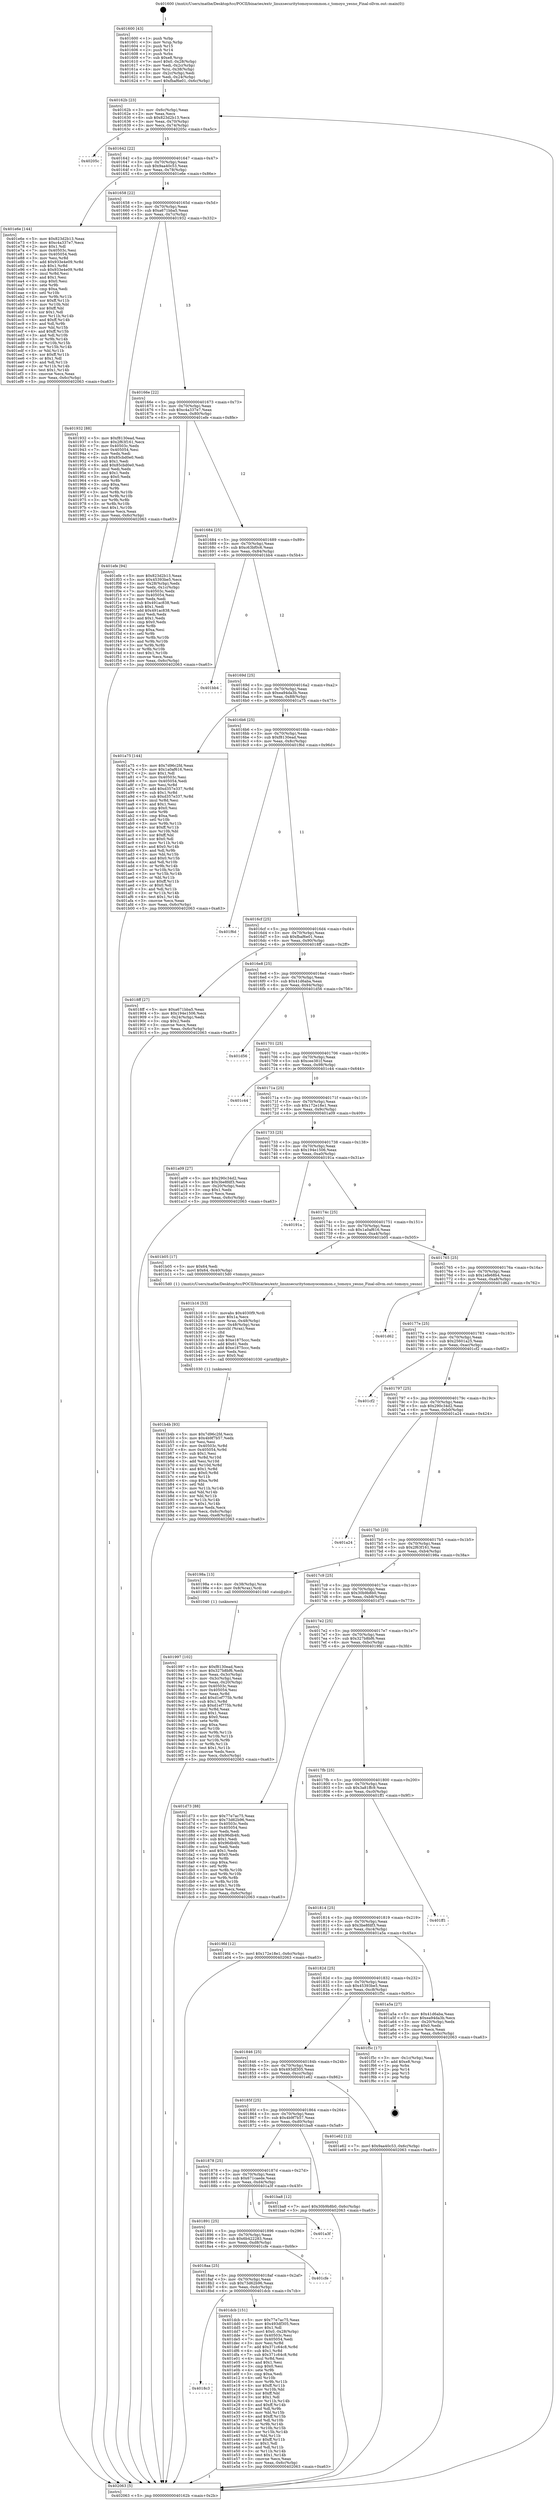 digraph "0x401600" {
  label = "0x401600 (/mnt/c/Users/mathe/Desktop/tcc/POCII/binaries/extr_linuxsecuritytomoyocommon.c_tomoyo_yesno_Final-ollvm.out::main(0))"
  labelloc = "t"
  node[shape=record]

  Entry [label="",width=0.3,height=0.3,shape=circle,fillcolor=black,style=filled]
  "0x40162b" [label="{
     0x40162b [23]\l
     | [instrs]\l
     &nbsp;&nbsp;0x40162b \<+3\>: mov -0x6c(%rbp),%eax\l
     &nbsp;&nbsp;0x40162e \<+2\>: mov %eax,%ecx\l
     &nbsp;&nbsp;0x401630 \<+6\>: sub $0x823d2b13,%ecx\l
     &nbsp;&nbsp;0x401636 \<+3\>: mov %eax,-0x70(%rbp)\l
     &nbsp;&nbsp;0x401639 \<+3\>: mov %ecx,-0x74(%rbp)\l
     &nbsp;&nbsp;0x40163c \<+6\>: je 000000000040205c \<main+0xa5c\>\l
  }"]
  "0x40205c" [label="{
     0x40205c\l
  }", style=dashed]
  "0x401642" [label="{
     0x401642 [22]\l
     | [instrs]\l
     &nbsp;&nbsp;0x401642 \<+5\>: jmp 0000000000401647 \<main+0x47\>\l
     &nbsp;&nbsp;0x401647 \<+3\>: mov -0x70(%rbp),%eax\l
     &nbsp;&nbsp;0x40164a \<+5\>: sub $0x9aa40c53,%eax\l
     &nbsp;&nbsp;0x40164f \<+3\>: mov %eax,-0x78(%rbp)\l
     &nbsp;&nbsp;0x401652 \<+6\>: je 0000000000401e6e \<main+0x86e\>\l
  }"]
  Exit [label="",width=0.3,height=0.3,shape=circle,fillcolor=black,style=filled,peripheries=2]
  "0x401e6e" [label="{
     0x401e6e [144]\l
     | [instrs]\l
     &nbsp;&nbsp;0x401e6e \<+5\>: mov $0x823d2b13,%eax\l
     &nbsp;&nbsp;0x401e73 \<+5\>: mov $0xc4a337e7,%ecx\l
     &nbsp;&nbsp;0x401e78 \<+2\>: mov $0x1,%dl\l
     &nbsp;&nbsp;0x401e7a \<+7\>: mov 0x40503c,%esi\l
     &nbsp;&nbsp;0x401e81 \<+7\>: mov 0x405054,%edi\l
     &nbsp;&nbsp;0x401e88 \<+3\>: mov %esi,%r8d\l
     &nbsp;&nbsp;0x401e8b \<+7\>: add $0x933e4e09,%r8d\l
     &nbsp;&nbsp;0x401e92 \<+4\>: sub $0x1,%r8d\l
     &nbsp;&nbsp;0x401e96 \<+7\>: sub $0x933e4e09,%r8d\l
     &nbsp;&nbsp;0x401e9d \<+4\>: imul %r8d,%esi\l
     &nbsp;&nbsp;0x401ea1 \<+3\>: and $0x1,%esi\l
     &nbsp;&nbsp;0x401ea4 \<+3\>: cmp $0x0,%esi\l
     &nbsp;&nbsp;0x401ea7 \<+4\>: sete %r9b\l
     &nbsp;&nbsp;0x401eab \<+3\>: cmp $0xa,%edi\l
     &nbsp;&nbsp;0x401eae \<+4\>: setl %r10b\l
     &nbsp;&nbsp;0x401eb2 \<+3\>: mov %r9b,%r11b\l
     &nbsp;&nbsp;0x401eb5 \<+4\>: xor $0xff,%r11b\l
     &nbsp;&nbsp;0x401eb9 \<+3\>: mov %r10b,%bl\l
     &nbsp;&nbsp;0x401ebc \<+3\>: xor $0xff,%bl\l
     &nbsp;&nbsp;0x401ebf \<+3\>: xor $0x1,%dl\l
     &nbsp;&nbsp;0x401ec2 \<+3\>: mov %r11b,%r14b\l
     &nbsp;&nbsp;0x401ec5 \<+4\>: and $0xff,%r14b\l
     &nbsp;&nbsp;0x401ec9 \<+3\>: and %dl,%r9b\l
     &nbsp;&nbsp;0x401ecc \<+3\>: mov %bl,%r15b\l
     &nbsp;&nbsp;0x401ecf \<+4\>: and $0xff,%r15b\l
     &nbsp;&nbsp;0x401ed3 \<+3\>: and %dl,%r10b\l
     &nbsp;&nbsp;0x401ed6 \<+3\>: or %r9b,%r14b\l
     &nbsp;&nbsp;0x401ed9 \<+3\>: or %r10b,%r15b\l
     &nbsp;&nbsp;0x401edc \<+3\>: xor %r15b,%r14b\l
     &nbsp;&nbsp;0x401edf \<+3\>: or %bl,%r11b\l
     &nbsp;&nbsp;0x401ee2 \<+4\>: xor $0xff,%r11b\l
     &nbsp;&nbsp;0x401ee6 \<+3\>: or $0x1,%dl\l
     &nbsp;&nbsp;0x401ee9 \<+3\>: and %dl,%r11b\l
     &nbsp;&nbsp;0x401eec \<+3\>: or %r11b,%r14b\l
     &nbsp;&nbsp;0x401eef \<+4\>: test $0x1,%r14b\l
     &nbsp;&nbsp;0x401ef3 \<+3\>: cmovne %ecx,%eax\l
     &nbsp;&nbsp;0x401ef6 \<+3\>: mov %eax,-0x6c(%rbp)\l
     &nbsp;&nbsp;0x401ef9 \<+5\>: jmp 0000000000402063 \<main+0xa63\>\l
  }"]
  "0x401658" [label="{
     0x401658 [22]\l
     | [instrs]\l
     &nbsp;&nbsp;0x401658 \<+5\>: jmp 000000000040165d \<main+0x5d\>\l
     &nbsp;&nbsp;0x40165d \<+3\>: mov -0x70(%rbp),%eax\l
     &nbsp;&nbsp;0x401660 \<+5\>: sub $0xa671bba5,%eax\l
     &nbsp;&nbsp;0x401665 \<+3\>: mov %eax,-0x7c(%rbp)\l
     &nbsp;&nbsp;0x401668 \<+6\>: je 0000000000401932 \<main+0x332\>\l
  }"]
  "0x4018c3" [label="{
     0x4018c3\l
  }", style=dashed]
  "0x401932" [label="{
     0x401932 [88]\l
     | [instrs]\l
     &nbsp;&nbsp;0x401932 \<+5\>: mov $0xf8130ead,%eax\l
     &nbsp;&nbsp;0x401937 \<+5\>: mov $0x2f63f161,%ecx\l
     &nbsp;&nbsp;0x40193c \<+7\>: mov 0x40503c,%edx\l
     &nbsp;&nbsp;0x401943 \<+7\>: mov 0x405054,%esi\l
     &nbsp;&nbsp;0x40194a \<+2\>: mov %edx,%edi\l
     &nbsp;&nbsp;0x40194c \<+6\>: sub $0x85cbd0e0,%edi\l
     &nbsp;&nbsp;0x401952 \<+3\>: sub $0x1,%edi\l
     &nbsp;&nbsp;0x401955 \<+6\>: add $0x85cbd0e0,%edi\l
     &nbsp;&nbsp;0x40195b \<+3\>: imul %edi,%edx\l
     &nbsp;&nbsp;0x40195e \<+3\>: and $0x1,%edx\l
     &nbsp;&nbsp;0x401961 \<+3\>: cmp $0x0,%edx\l
     &nbsp;&nbsp;0x401964 \<+4\>: sete %r8b\l
     &nbsp;&nbsp;0x401968 \<+3\>: cmp $0xa,%esi\l
     &nbsp;&nbsp;0x40196b \<+4\>: setl %r9b\l
     &nbsp;&nbsp;0x40196f \<+3\>: mov %r8b,%r10b\l
     &nbsp;&nbsp;0x401972 \<+3\>: and %r9b,%r10b\l
     &nbsp;&nbsp;0x401975 \<+3\>: xor %r9b,%r8b\l
     &nbsp;&nbsp;0x401978 \<+3\>: or %r8b,%r10b\l
     &nbsp;&nbsp;0x40197b \<+4\>: test $0x1,%r10b\l
     &nbsp;&nbsp;0x40197f \<+3\>: cmovne %ecx,%eax\l
     &nbsp;&nbsp;0x401982 \<+3\>: mov %eax,-0x6c(%rbp)\l
     &nbsp;&nbsp;0x401985 \<+5\>: jmp 0000000000402063 \<main+0xa63\>\l
  }"]
  "0x40166e" [label="{
     0x40166e [22]\l
     | [instrs]\l
     &nbsp;&nbsp;0x40166e \<+5\>: jmp 0000000000401673 \<main+0x73\>\l
     &nbsp;&nbsp;0x401673 \<+3\>: mov -0x70(%rbp),%eax\l
     &nbsp;&nbsp;0x401676 \<+5\>: sub $0xc4a337e7,%eax\l
     &nbsp;&nbsp;0x40167b \<+3\>: mov %eax,-0x80(%rbp)\l
     &nbsp;&nbsp;0x40167e \<+6\>: je 0000000000401efe \<main+0x8fe\>\l
  }"]
  "0x401dcb" [label="{
     0x401dcb [151]\l
     | [instrs]\l
     &nbsp;&nbsp;0x401dcb \<+5\>: mov $0x77e7ac75,%eax\l
     &nbsp;&nbsp;0x401dd0 \<+5\>: mov $0x493df305,%ecx\l
     &nbsp;&nbsp;0x401dd5 \<+2\>: mov $0x1,%dl\l
     &nbsp;&nbsp;0x401dd7 \<+7\>: movl $0x0,-0x28(%rbp)\l
     &nbsp;&nbsp;0x401dde \<+7\>: mov 0x40503c,%esi\l
     &nbsp;&nbsp;0x401de5 \<+7\>: mov 0x405054,%edi\l
     &nbsp;&nbsp;0x401dec \<+3\>: mov %esi,%r8d\l
     &nbsp;&nbsp;0x401def \<+7\>: add $0x371c64c8,%r8d\l
     &nbsp;&nbsp;0x401df6 \<+4\>: sub $0x1,%r8d\l
     &nbsp;&nbsp;0x401dfa \<+7\>: sub $0x371c64c8,%r8d\l
     &nbsp;&nbsp;0x401e01 \<+4\>: imul %r8d,%esi\l
     &nbsp;&nbsp;0x401e05 \<+3\>: and $0x1,%esi\l
     &nbsp;&nbsp;0x401e08 \<+3\>: cmp $0x0,%esi\l
     &nbsp;&nbsp;0x401e0b \<+4\>: sete %r9b\l
     &nbsp;&nbsp;0x401e0f \<+3\>: cmp $0xa,%edi\l
     &nbsp;&nbsp;0x401e12 \<+4\>: setl %r10b\l
     &nbsp;&nbsp;0x401e16 \<+3\>: mov %r9b,%r11b\l
     &nbsp;&nbsp;0x401e19 \<+4\>: xor $0xff,%r11b\l
     &nbsp;&nbsp;0x401e1d \<+3\>: mov %r10b,%bl\l
     &nbsp;&nbsp;0x401e20 \<+3\>: xor $0xff,%bl\l
     &nbsp;&nbsp;0x401e23 \<+3\>: xor $0x1,%dl\l
     &nbsp;&nbsp;0x401e26 \<+3\>: mov %r11b,%r14b\l
     &nbsp;&nbsp;0x401e29 \<+4\>: and $0xff,%r14b\l
     &nbsp;&nbsp;0x401e2d \<+3\>: and %dl,%r9b\l
     &nbsp;&nbsp;0x401e30 \<+3\>: mov %bl,%r15b\l
     &nbsp;&nbsp;0x401e33 \<+4\>: and $0xff,%r15b\l
     &nbsp;&nbsp;0x401e37 \<+3\>: and %dl,%r10b\l
     &nbsp;&nbsp;0x401e3a \<+3\>: or %r9b,%r14b\l
     &nbsp;&nbsp;0x401e3d \<+3\>: or %r10b,%r15b\l
     &nbsp;&nbsp;0x401e40 \<+3\>: xor %r15b,%r14b\l
     &nbsp;&nbsp;0x401e43 \<+3\>: or %bl,%r11b\l
     &nbsp;&nbsp;0x401e46 \<+4\>: xor $0xff,%r11b\l
     &nbsp;&nbsp;0x401e4a \<+3\>: or $0x1,%dl\l
     &nbsp;&nbsp;0x401e4d \<+3\>: and %dl,%r11b\l
     &nbsp;&nbsp;0x401e50 \<+3\>: or %r11b,%r14b\l
     &nbsp;&nbsp;0x401e53 \<+4\>: test $0x1,%r14b\l
     &nbsp;&nbsp;0x401e57 \<+3\>: cmovne %ecx,%eax\l
     &nbsp;&nbsp;0x401e5a \<+3\>: mov %eax,-0x6c(%rbp)\l
     &nbsp;&nbsp;0x401e5d \<+5\>: jmp 0000000000402063 \<main+0xa63\>\l
  }"]
  "0x401efe" [label="{
     0x401efe [94]\l
     | [instrs]\l
     &nbsp;&nbsp;0x401efe \<+5\>: mov $0x823d2b13,%eax\l
     &nbsp;&nbsp;0x401f03 \<+5\>: mov $0x45393be5,%ecx\l
     &nbsp;&nbsp;0x401f08 \<+3\>: mov -0x28(%rbp),%edx\l
     &nbsp;&nbsp;0x401f0b \<+3\>: mov %edx,-0x1c(%rbp)\l
     &nbsp;&nbsp;0x401f0e \<+7\>: mov 0x40503c,%edx\l
     &nbsp;&nbsp;0x401f15 \<+7\>: mov 0x405054,%esi\l
     &nbsp;&nbsp;0x401f1c \<+2\>: mov %edx,%edi\l
     &nbsp;&nbsp;0x401f1e \<+6\>: sub $0x491ac838,%edi\l
     &nbsp;&nbsp;0x401f24 \<+3\>: sub $0x1,%edi\l
     &nbsp;&nbsp;0x401f27 \<+6\>: add $0x491ac838,%edi\l
     &nbsp;&nbsp;0x401f2d \<+3\>: imul %edi,%edx\l
     &nbsp;&nbsp;0x401f30 \<+3\>: and $0x1,%edx\l
     &nbsp;&nbsp;0x401f33 \<+3\>: cmp $0x0,%edx\l
     &nbsp;&nbsp;0x401f36 \<+4\>: sete %r8b\l
     &nbsp;&nbsp;0x401f3a \<+3\>: cmp $0xa,%esi\l
     &nbsp;&nbsp;0x401f3d \<+4\>: setl %r9b\l
     &nbsp;&nbsp;0x401f41 \<+3\>: mov %r8b,%r10b\l
     &nbsp;&nbsp;0x401f44 \<+3\>: and %r9b,%r10b\l
     &nbsp;&nbsp;0x401f47 \<+3\>: xor %r9b,%r8b\l
     &nbsp;&nbsp;0x401f4a \<+3\>: or %r8b,%r10b\l
     &nbsp;&nbsp;0x401f4d \<+4\>: test $0x1,%r10b\l
     &nbsp;&nbsp;0x401f51 \<+3\>: cmovne %ecx,%eax\l
     &nbsp;&nbsp;0x401f54 \<+3\>: mov %eax,-0x6c(%rbp)\l
     &nbsp;&nbsp;0x401f57 \<+5\>: jmp 0000000000402063 \<main+0xa63\>\l
  }"]
  "0x401684" [label="{
     0x401684 [25]\l
     | [instrs]\l
     &nbsp;&nbsp;0x401684 \<+5\>: jmp 0000000000401689 \<main+0x89\>\l
     &nbsp;&nbsp;0x401689 \<+3\>: mov -0x70(%rbp),%eax\l
     &nbsp;&nbsp;0x40168c \<+5\>: sub $0xc63bf0c6,%eax\l
     &nbsp;&nbsp;0x401691 \<+6\>: mov %eax,-0x84(%rbp)\l
     &nbsp;&nbsp;0x401697 \<+6\>: je 0000000000401bb4 \<main+0x5b4\>\l
  }"]
  "0x4018aa" [label="{
     0x4018aa [25]\l
     | [instrs]\l
     &nbsp;&nbsp;0x4018aa \<+5\>: jmp 00000000004018af \<main+0x2af\>\l
     &nbsp;&nbsp;0x4018af \<+3\>: mov -0x70(%rbp),%eax\l
     &nbsp;&nbsp;0x4018b2 \<+5\>: sub $0x73d62b96,%eax\l
     &nbsp;&nbsp;0x4018b7 \<+6\>: mov %eax,-0xdc(%rbp)\l
     &nbsp;&nbsp;0x4018bd \<+6\>: je 0000000000401dcb \<main+0x7cb\>\l
  }"]
  "0x401bb4" [label="{
     0x401bb4\l
  }", style=dashed]
  "0x40169d" [label="{
     0x40169d [25]\l
     | [instrs]\l
     &nbsp;&nbsp;0x40169d \<+5\>: jmp 00000000004016a2 \<main+0xa2\>\l
     &nbsp;&nbsp;0x4016a2 \<+3\>: mov -0x70(%rbp),%eax\l
     &nbsp;&nbsp;0x4016a5 \<+5\>: sub $0xea94da3b,%eax\l
     &nbsp;&nbsp;0x4016aa \<+6\>: mov %eax,-0x88(%rbp)\l
     &nbsp;&nbsp;0x4016b0 \<+6\>: je 0000000000401a75 \<main+0x475\>\l
  }"]
  "0x401cfe" [label="{
     0x401cfe\l
  }", style=dashed]
  "0x401a75" [label="{
     0x401a75 [144]\l
     | [instrs]\l
     &nbsp;&nbsp;0x401a75 \<+5\>: mov $0x7d96c2fd,%eax\l
     &nbsp;&nbsp;0x401a7a \<+5\>: mov $0x1a0af616,%ecx\l
     &nbsp;&nbsp;0x401a7f \<+2\>: mov $0x1,%dl\l
     &nbsp;&nbsp;0x401a81 \<+7\>: mov 0x40503c,%esi\l
     &nbsp;&nbsp;0x401a88 \<+7\>: mov 0x405054,%edi\l
     &nbsp;&nbsp;0x401a8f \<+3\>: mov %esi,%r8d\l
     &nbsp;&nbsp;0x401a92 \<+7\>: add $0xd357e337,%r8d\l
     &nbsp;&nbsp;0x401a99 \<+4\>: sub $0x1,%r8d\l
     &nbsp;&nbsp;0x401a9d \<+7\>: sub $0xd357e337,%r8d\l
     &nbsp;&nbsp;0x401aa4 \<+4\>: imul %r8d,%esi\l
     &nbsp;&nbsp;0x401aa8 \<+3\>: and $0x1,%esi\l
     &nbsp;&nbsp;0x401aab \<+3\>: cmp $0x0,%esi\l
     &nbsp;&nbsp;0x401aae \<+4\>: sete %r9b\l
     &nbsp;&nbsp;0x401ab2 \<+3\>: cmp $0xa,%edi\l
     &nbsp;&nbsp;0x401ab5 \<+4\>: setl %r10b\l
     &nbsp;&nbsp;0x401ab9 \<+3\>: mov %r9b,%r11b\l
     &nbsp;&nbsp;0x401abc \<+4\>: xor $0xff,%r11b\l
     &nbsp;&nbsp;0x401ac0 \<+3\>: mov %r10b,%bl\l
     &nbsp;&nbsp;0x401ac3 \<+3\>: xor $0xff,%bl\l
     &nbsp;&nbsp;0x401ac6 \<+3\>: xor $0x0,%dl\l
     &nbsp;&nbsp;0x401ac9 \<+3\>: mov %r11b,%r14b\l
     &nbsp;&nbsp;0x401acc \<+4\>: and $0x0,%r14b\l
     &nbsp;&nbsp;0x401ad0 \<+3\>: and %dl,%r9b\l
     &nbsp;&nbsp;0x401ad3 \<+3\>: mov %bl,%r15b\l
     &nbsp;&nbsp;0x401ad6 \<+4\>: and $0x0,%r15b\l
     &nbsp;&nbsp;0x401ada \<+3\>: and %dl,%r10b\l
     &nbsp;&nbsp;0x401add \<+3\>: or %r9b,%r14b\l
     &nbsp;&nbsp;0x401ae0 \<+3\>: or %r10b,%r15b\l
     &nbsp;&nbsp;0x401ae3 \<+3\>: xor %r15b,%r14b\l
     &nbsp;&nbsp;0x401ae6 \<+3\>: or %bl,%r11b\l
     &nbsp;&nbsp;0x401ae9 \<+4\>: xor $0xff,%r11b\l
     &nbsp;&nbsp;0x401aed \<+3\>: or $0x0,%dl\l
     &nbsp;&nbsp;0x401af0 \<+3\>: and %dl,%r11b\l
     &nbsp;&nbsp;0x401af3 \<+3\>: or %r11b,%r14b\l
     &nbsp;&nbsp;0x401af6 \<+4\>: test $0x1,%r14b\l
     &nbsp;&nbsp;0x401afa \<+3\>: cmovne %ecx,%eax\l
     &nbsp;&nbsp;0x401afd \<+3\>: mov %eax,-0x6c(%rbp)\l
     &nbsp;&nbsp;0x401b00 \<+5\>: jmp 0000000000402063 \<main+0xa63\>\l
  }"]
  "0x4016b6" [label="{
     0x4016b6 [25]\l
     | [instrs]\l
     &nbsp;&nbsp;0x4016b6 \<+5\>: jmp 00000000004016bb \<main+0xbb\>\l
     &nbsp;&nbsp;0x4016bb \<+3\>: mov -0x70(%rbp),%eax\l
     &nbsp;&nbsp;0x4016be \<+5\>: sub $0xf8130ead,%eax\l
     &nbsp;&nbsp;0x4016c3 \<+6\>: mov %eax,-0x8c(%rbp)\l
     &nbsp;&nbsp;0x4016c9 \<+6\>: je 0000000000401f6d \<main+0x96d\>\l
  }"]
  "0x401891" [label="{
     0x401891 [25]\l
     | [instrs]\l
     &nbsp;&nbsp;0x401891 \<+5\>: jmp 0000000000401896 \<main+0x296\>\l
     &nbsp;&nbsp;0x401896 \<+3\>: mov -0x70(%rbp),%eax\l
     &nbsp;&nbsp;0x401899 \<+5\>: sub $0x6b422283,%eax\l
     &nbsp;&nbsp;0x40189e \<+6\>: mov %eax,-0xd8(%rbp)\l
     &nbsp;&nbsp;0x4018a4 \<+6\>: je 0000000000401cfe \<main+0x6fe\>\l
  }"]
  "0x401f6d" [label="{
     0x401f6d\l
  }", style=dashed]
  "0x4016cf" [label="{
     0x4016cf [25]\l
     | [instrs]\l
     &nbsp;&nbsp;0x4016cf \<+5\>: jmp 00000000004016d4 \<main+0xd4\>\l
     &nbsp;&nbsp;0x4016d4 \<+3\>: mov -0x70(%rbp),%eax\l
     &nbsp;&nbsp;0x4016d7 \<+5\>: sub $0xfbaf6e01,%eax\l
     &nbsp;&nbsp;0x4016dc \<+6\>: mov %eax,-0x90(%rbp)\l
     &nbsp;&nbsp;0x4016e2 \<+6\>: je 00000000004018ff \<main+0x2ff\>\l
  }"]
  "0x401a3f" [label="{
     0x401a3f\l
  }", style=dashed]
  "0x4018ff" [label="{
     0x4018ff [27]\l
     | [instrs]\l
     &nbsp;&nbsp;0x4018ff \<+5\>: mov $0xa671bba5,%eax\l
     &nbsp;&nbsp;0x401904 \<+5\>: mov $0x194e1506,%ecx\l
     &nbsp;&nbsp;0x401909 \<+3\>: mov -0x24(%rbp),%edx\l
     &nbsp;&nbsp;0x40190c \<+3\>: cmp $0x2,%edx\l
     &nbsp;&nbsp;0x40190f \<+3\>: cmovne %ecx,%eax\l
     &nbsp;&nbsp;0x401912 \<+3\>: mov %eax,-0x6c(%rbp)\l
     &nbsp;&nbsp;0x401915 \<+5\>: jmp 0000000000402063 \<main+0xa63\>\l
  }"]
  "0x4016e8" [label="{
     0x4016e8 [25]\l
     | [instrs]\l
     &nbsp;&nbsp;0x4016e8 \<+5\>: jmp 00000000004016ed \<main+0xed\>\l
     &nbsp;&nbsp;0x4016ed \<+3\>: mov -0x70(%rbp),%eax\l
     &nbsp;&nbsp;0x4016f0 \<+5\>: sub $0x41d6aba,%eax\l
     &nbsp;&nbsp;0x4016f5 \<+6\>: mov %eax,-0x94(%rbp)\l
     &nbsp;&nbsp;0x4016fb \<+6\>: je 0000000000401d56 \<main+0x756\>\l
  }"]
  "0x402063" [label="{
     0x402063 [5]\l
     | [instrs]\l
     &nbsp;&nbsp;0x402063 \<+5\>: jmp 000000000040162b \<main+0x2b\>\l
  }"]
  "0x401600" [label="{
     0x401600 [43]\l
     | [instrs]\l
     &nbsp;&nbsp;0x401600 \<+1\>: push %rbp\l
     &nbsp;&nbsp;0x401601 \<+3\>: mov %rsp,%rbp\l
     &nbsp;&nbsp;0x401604 \<+2\>: push %r15\l
     &nbsp;&nbsp;0x401606 \<+2\>: push %r14\l
     &nbsp;&nbsp;0x401608 \<+1\>: push %rbx\l
     &nbsp;&nbsp;0x401609 \<+7\>: sub $0xe8,%rsp\l
     &nbsp;&nbsp;0x401610 \<+7\>: movl $0x0,-0x28(%rbp)\l
     &nbsp;&nbsp;0x401617 \<+3\>: mov %edi,-0x2c(%rbp)\l
     &nbsp;&nbsp;0x40161a \<+4\>: mov %rsi,-0x38(%rbp)\l
     &nbsp;&nbsp;0x40161e \<+3\>: mov -0x2c(%rbp),%edi\l
     &nbsp;&nbsp;0x401621 \<+3\>: mov %edi,-0x24(%rbp)\l
     &nbsp;&nbsp;0x401624 \<+7\>: movl $0xfbaf6e01,-0x6c(%rbp)\l
  }"]
  "0x401878" [label="{
     0x401878 [25]\l
     | [instrs]\l
     &nbsp;&nbsp;0x401878 \<+5\>: jmp 000000000040187d \<main+0x27d\>\l
     &nbsp;&nbsp;0x40187d \<+3\>: mov -0x70(%rbp),%eax\l
     &nbsp;&nbsp;0x401880 \<+5\>: sub $0x671caede,%eax\l
     &nbsp;&nbsp;0x401885 \<+6\>: mov %eax,-0xd4(%rbp)\l
     &nbsp;&nbsp;0x40188b \<+6\>: je 0000000000401a3f \<main+0x43f\>\l
  }"]
  "0x401d56" [label="{
     0x401d56\l
  }", style=dashed]
  "0x401701" [label="{
     0x401701 [25]\l
     | [instrs]\l
     &nbsp;&nbsp;0x401701 \<+5\>: jmp 0000000000401706 \<main+0x106\>\l
     &nbsp;&nbsp;0x401706 \<+3\>: mov -0x70(%rbp),%eax\l
     &nbsp;&nbsp;0x401709 \<+5\>: sub $0xcee381f,%eax\l
     &nbsp;&nbsp;0x40170e \<+6\>: mov %eax,-0x98(%rbp)\l
     &nbsp;&nbsp;0x401714 \<+6\>: je 0000000000401c44 \<main+0x644\>\l
  }"]
  "0x401ba8" [label="{
     0x401ba8 [12]\l
     | [instrs]\l
     &nbsp;&nbsp;0x401ba8 \<+7\>: movl $0x30b9b8b0,-0x6c(%rbp)\l
     &nbsp;&nbsp;0x401baf \<+5\>: jmp 0000000000402063 \<main+0xa63\>\l
  }"]
  "0x401c44" [label="{
     0x401c44\l
  }", style=dashed]
  "0x40171a" [label="{
     0x40171a [25]\l
     | [instrs]\l
     &nbsp;&nbsp;0x40171a \<+5\>: jmp 000000000040171f \<main+0x11f\>\l
     &nbsp;&nbsp;0x40171f \<+3\>: mov -0x70(%rbp),%eax\l
     &nbsp;&nbsp;0x401722 \<+5\>: sub $0x172e18e1,%eax\l
     &nbsp;&nbsp;0x401727 \<+6\>: mov %eax,-0x9c(%rbp)\l
     &nbsp;&nbsp;0x40172d \<+6\>: je 0000000000401a09 \<main+0x409\>\l
  }"]
  "0x40185f" [label="{
     0x40185f [25]\l
     | [instrs]\l
     &nbsp;&nbsp;0x40185f \<+5\>: jmp 0000000000401864 \<main+0x264\>\l
     &nbsp;&nbsp;0x401864 \<+3\>: mov -0x70(%rbp),%eax\l
     &nbsp;&nbsp;0x401867 \<+5\>: sub $0x4b9f7b57,%eax\l
     &nbsp;&nbsp;0x40186c \<+6\>: mov %eax,-0xd0(%rbp)\l
     &nbsp;&nbsp;0x401872 \<+6\>: je 0000000000401ba8 \<main+0x5a8\>\l
  }"]
  "0x401a09" [label="{
     0x401a09 [27]\l
     | [instrs]\l
     &nbsp;&nbsp;0x401a09 \<+5\>: mov $0x290c34d2,%eax\l
     &nbsp;&nbsp;0x401a0e \<+5\>: mov $0x3be8fdf3,%ecx\l
     &nbsp;&nbsp;0x401a13 \<+3\>: mov -0x20(%rbp),%edx\l
     &nbsp;&nbsp;0x401a16 \<+3\>: cmp $0x1,%edx\l
     &nbsp;&nbsp;0x401a19 \<+3\>: cmovl %ecx,%eax\l
     &nbsp;&nbsp;0x401a1c \<+3\>: mov %eax,-0x6c(%rbp)\l
     &nbsp;&nbsp;0x401a1f \<+5\>: jmp 0000000000402063 \<main+0xa63\>\l
  }"]
  "0x401733" [label="{
     0x401733 [25]\l
     | [instrs]\l
     &nbsp;&nbsp;0x401733 \<+5\>: jmp 0000000000401738 \<main+0x138\>\l
     &nbsp;&nbsp;0x401738 \<+3\>: mov -0x70(%rbp),%eax\l
     &nbsp;&nbsp;0x40173b \<+5\>: sub $0x194e1506,%eax\l
     &nbsp;&nbsp;0x401740 \<+6\>: mov %eax,-0xa0(%rbp)\l
     &nbsp;&nbsp;0x401746 \<+6\>: je 000000000040191a \<main+0x31a\>\l
  }"]
  "0x401e62" [label="{
     0x401e62 [12]\l
     | [instrs]\l
     &nbsp;&nbsp;0x401e62 \<+7\>: movl $0x9aa40c53,-0x6c(%rbp)\l
     &nbsp;&nbsp;0x401e69 \<+5\>: jmp 0000000000402063 \<main+0xa63\>\l
  }"]
  "0x40191a" [label="{
     0x40191a\l
  }", style=dashed]
  "0x40174c" [label="{
     0x40174c [25]\l
     | [instrs]\l
     &nbsp;&nbsp;0x40174c \<+5\>: jmp 0000000000401751 \<main+0x151\>\l
     &nbsp;&nbsp;0x401751 \<+3\>: mov -0x70(%rbp),%eax\l
     &nbsp;&nbsp;0x401754 \<+5\>: sub $0x1a0af616,%eax\l
     &nbsp;&nbsp;0x401759 \<+6\>: mov %eax,-0xa4(%rbp)\l
     &nbsp;&nbsp;0x40175f \<+6\>: je 0000000000401b05 \<main+0x505\>\l
  }"]
  "0x401846" [label="{
     0x401846 [25]\l
     | [instrs]\l
     &nbsp;&nbsp;0x401846 \<+5\>: jmp 000000000040184b \<main+0x24b\>\l
     &nbsp;&nbsp;0x40184b \<+3\>: mov -0x70(%rbp),%eax\l
     &nbsp;&nbsp;0x40184e \<+5\>: sub $0x493df305,%eax\l
     &nbsp;&nbsp;0x401853 \<+6\>: mov %eax,-0xcc(%rbp)\l
     &nbsp;&nbsp;0x401859 \<+6\>: je 0000000000401e62 \<main+0x862\>\l
  }"]
  "0x401b05" [label="{
     0x401b05 [17]\l
     | [instrs]\l
     &nbsp;&nbsp;0x401b05 \<+5\>: mov $0x64,%edi\l
     &nbsp;&nbsp;0x401b0a \<+7\>: movl $0x64,-0x40(%rbp)\l
     &nbsp;&nbsp;0x401b11 \<+5\>: call 00000000004015d0 \<tomoyo_yesno\>\l
     | [calls]\l
     &nbsp;&nbsp;0x4015d0 \{1\} (/mnt/c/Users/mathe/Desktop/tcc/POCII/binaries/extr_linuxsecuritytomoyocommon.c_tomoyo_yesno_Final-ollvm.out::tomoyo_yesno)\l
  }"]
  "0x401765" [label="{
     0x401765 [25]\l
     | [instrs]\l
     &nbsp;&nbsp;0x401765 \<+5\>: jmp 000000000040176a \<main+0x16a\>\l
     &nbsp;&nbsp;0x40176a \<+3\>: mov -0x70(%rbp),%eax\l
     &nbsp;&nbsp;0x40176d \<+5\>: sub $0x1efe68b4,%eax\l
     &nbsp;&nbsp;0x401772 \<+6\>: mov %eax,-0xa8(%rbp)\l
     &nbsp;&nbsp;0x401778 \<+6\>: je 0000000000401d62 \<main+0x762\>\l
  }"]
  "0x401f5c" [label="{
     0x401f5c [17]\l
     | [instrs]\l
     &nbsp;&nbsp;0x401f5c \<+3\>: mov -0x1c(%rbp),%eax\l
     &nbsp;&nbsp;0x401f5f \<+7\>: add $0xe8,%rsp\l
     &nbsp;&nbsp;0x401f66 \<+1\>: pop %rbx\l
     &nbsp;&nbsp;0x401f67 \<+2\>: pop %r14\l
     &nbsp;&nbsp;0x401f69 \<+2\>: pop %r15\l
     &nbsp;&nbsp;0x401f6b \<+1\>: pop %rbp\l
     &nbsp;&nbsp;0x401f6c \<+1\>: ret\l
  }"]
  "0x401d62" [label="{
     0x401d62\l
  }", style=dashed]
  "0x40177e" [label="{
     0x40177e [25]\l
     | [instrs]\l
     &nbsp;&nbsp;0x40177e \<+5\>: jmp 0000000000401783 \<main+0x183\>\l
     &nbsp;&nbsp;0x401783 \<+3\>: mov -0x70(%rbp),%eax\l
     &nbsp;&nbsp;0x401786 \<+5\>: sub $0x25601a25,%eax\l
     &nbsp;&nbsp;0x40178b \<+6\>: mov %eax,-0xac(%rbp)\l
     &nbsp;&nbsp;0x401791 \<+6\>: je 0000000000401cf2 \<main+0x6f2\>\l
  }"]
  "0x401b4b" [label="{
     0x401b4b [93]\l
     | [instrs]\l
     &nbsp;&nbsp;0x401b4b \<+5\>: mov $0x7d96c2fd,%ecx\l
     &nbsp;&nbsp;0x401b50 \<+5\>: mov $0x4b9f7b57,%edx\l
     &nbsp;&nbsp;0x401b55 \<+2\>: xor %esi,%esi\l
     &nbsp;&nbsp;0x401b57 \<+8\>: mov 0x40503c,%r8d\l
     &nbsp;&nbsp;0x401b5f \<+8\>: mov 0x405054,%r9d\l
     &nbsp;&nbsp;0x401b67 \<+3\>: sub $0x1,%esi\l
     &nbsp;&nbsp;0x401b6a \<+3\>: mov %r8d,%r10d\l
     &nbsp;&nbsp;0x401b6d \<+3\>: add %esi,%r10d\l
     &nbsp;&nbsp;0x401b70 \<+4\>: imul %r10d,%r8d\l
     &nbsp;&nbsp;0x401b74 \<+4\>: and $0x1,%r8d\l
     &nbsp;&nbsp;0x401b78 \<+4\>: cmp $0x0,%r8d\l
     &nbsp;&nbsp;0x401b7c \<+4\>: sete %r11b\l
     &nbsp;&nbsp;0x401b80 \<+4\>: cmp $0xa,%r9d\l
     &nbsp;&nbsp;0x401b84 \<+3\>: setl %bl\l
     &nbsp;&nbsp;0x401b87 \<+3\>: mov %r11b,%r14b\l
     &nbsp;&nbsp;0x401b8a \<+3\>: and %bl,%r14b\l
     &nbsp;&nbsp;0x401b8d \<+3\>: xor %bl,%r11b\l
     &nbsp;&nbsp;0x401b90 \<+3\>: or %r11b,%r14b\l
     &nbsp;&nbsp;0x401b93 \<+4\>: test $0x1,%r14b\l
     &nbsp;&nbsp;0x401b97 \<+3\>: cmovne %edx,%ecx\l
     &nbsp;&nbsp;0x401b9a \<+3\>: mov %ecx,-0x6c(%rbp)\l
     &nbsp;&nbsp;0x401b9d \<+6\>: mov %eax,-0xe8(%rbp)\l
     &nbsp;&nbsp;0x401ba3 \<+5\>: jmp 0000000000402063 \<main+0xa63\>\l
  }"]
  "0x401cf2" [label="{
     0x401cf2\l
  }", style=dashed]
  "0x401797" [label="{
     0x401797 [25]\l
     | [instrs]\l
     &nbsp;&nbsp;0x401797 \<+5\>: jmp 000000000040179c \<main+0x19c\>\l
     &nbsp;&nbsp;0x40179c \<+3\>: mov -0x70(%rbp),%eax\l
     &nbsp;&nbsp;0x40179f \<+5\>: sub $0x290c34d2,%eax\l
     &nbsp;&nbsp;0x4017a4 \<+6\>: mov %eax,-0xb0(%rbp)\l
     &nbsp;&nbsp;0x4017aa \<+6\>: je 0000000000401a24 \<main+0x424\>\l
  }"]
  "0x401b16" [label="{
     0x401b16 [53]\l
     | [instrs]\l
     &nbsp;&nbsp;0x401b16 \<+10\>: movabs $0x4030f9,%rdi\l
     &nbsp;&nbsp;0x401b20 \<+5\>: mov $0x1a,%ecx\l
     &nbsp;&nbsp;0x401b25 \<+4\>: mov %rax,-0x48(%rbp)\l
     &nbsp;&nbsp;0x401b29 \<+4\>: mov -0x48(%rbp),%rax\l
     &nbsp;&nbsp;0x401b2d \<+3\>: movsbl (%rax),%eax\l
     &nbsp;&nbsp;0x401b30 \<+1\>: cltd\l
     &nbsp;&nbsp;0x401b31 \<+2\>: idiv %ecx\l
     &nbsp;&nbsp;0x401b33 \<+6\>: sub $0xe1875ccc,%edx\l
     &nbsp;&nbsp;0x401b39 \<+3\>: add $0x61,%edx\l
     &nbsp;&nbsp;0x401b3c \<+6\>: add $0xe1875ccc,%edx\l
     &nbsp;&nbsp;0x401b42 \<+2\>: mov %edx,%esi\l
     &nbsp;&nbsp;0x401b44 \<+2\>: mov $0x0,%al\l
     &nbsp;&nbsp;0x401b46 \<+5\>: call 0000000000401030 \<printf@plt\>\l
     | [calls]\l
     &nbsp;&nbsp;0x401030 \{1\} (unknown)\l
  }"]
  "0x401a24" [label="{
     0x401a24\l
  }", style=dashed]
  "0x4017b0" [label="{
     0x4017b0 [25]\l
     | [instrs]\l
     &nbsp;&nbsp;0x4017b0 \<+5\>: jmp 00000000004017b5 \<main+0x1b5\>\l
     &nbsp;&nbsp;0x4017b5 \<+3\>: mov -0x70(%rbp),%eax\l
     &nbsp;&nbsp;0x4017b8 \<+5\>: sub $0x2f63f161,%eax\l
     &nbsp;&nbsp;0x4017bd \<+6\>: mov %eax,-0xb4(%rbp)\l
     &nbsp;&nbsp;0x4017c3 \<+6\>: je 000000000040198a \<main+0x38a\>\l
  }"]
  "0x40182d" [label="{
     0x40182d [25]\l
     | [instrs]\l
     &nbsp;&nbsp;0x40182d \<+5\>: jmp 0000000000401832 \<main+0x232\>\l
     &nbsp;&nbsp;0x401832 \<+3\>: mov -0x70(%rbp),%eax\l
     &nbsp;&nbsp;0x401835 \<+5\>: sub $0x45393be5,%eax\l
     &nbsp;&nbsp;0x40183a \<+6\>: mov %eax,-0xc8(%rbp)\l
     &nbsp;&nbsp;0x401840 \<+6\>: je 0000000000401f5c \<main+0x95c\>\l
  }"]
  "0x40198a" [label="{
     0x40198a [13]\l
     | [instrs]\l
     &nbsp;&nbsp;0x40198a \<+4\>: mov -0x38(%rbp),%rax\l
     &nbsp;&nbsp;0x40198e \<+4\>: mov 0x8(%rax),%rdi\l
     &nbsp;&nbsp;0x401992 \<+5\>: call 0000000000401040 \<atoi@plt\>\l
     | [calls]\l
     &nbsp;&nbsp;0x401040 \{1\} (unknown)\l
  }"]
  "0x4017c9" [label="{
     0x4017c9 [25]\l
     | [instrs]\l
     &nbsp;&nbsp;0x4017c9 \<+5\>: jmp 00000000004017ce \<main+0x1ce\>\l
     &nbsp;&nbsp;0x4017ce \<+3\>: mov -0x70(%rbp),%eax\l
     &nbsp;&nbsp;0x4017d1 \<+5\>: sub $0x30b9b8b0,%eax\l
     &nbsp;&nbsp;0x4017d6 \<+6\>: mov %eax,-0xb8(%rbp)\l
     &nbsp;&nbsp;0x4017dc \<+6\>: je 0000000000401d73 \<main+0x773\>\l
  }"]
  "0x401997" [label="{
     0x401997 [102]\l
     | [instrs]\l
     &nbsp;&nbsp;0x401997 \<+5\>: mov $0xf8130ead,%ecx\l
     &nbsp;&nbsp;0x40199c \<+5\>: mov $0x327b8bf6,%edx\l
     &nbsp;&nbsp;0x4019a1 \<+3\>: mov %eax,-0x3c(%rbp)\l
     &nbsp;&nbsp;0x4019a4 \<+3\>: mov -0x3c(%rbp),%eax\l
     &nbsp;&nbsp;0x4019a7 \<+3\>: mov %eax,-0x20(%rbp)\l
     &nbsp;&nbsp;0x4019aa \<+7\>: mov 0x40503c,%eax\l
     &nbsp;&nbsp;0x4019b1 \<+7\>: mov 0x405054,%esi\l
     &nbsp;&nbsp;0x4019b8 \<+3\>: mov %eax,%r8d\l
     &nbsp;&nbsp;0x4019bb \<+7\>: add $0xd1ef775b,%r8d\l
     &nbsp;&nbsp;0x4019c2 \<+4\>: sub $0x1,%r8d\l
     &nbsp;&nbsp;0x4019c6 \<+7\>: sub $0xd1ef775b,%r8d\l
     &nbsp;&nbsp;0x4019cd \<+4\>: imul %r8d,%eax\l
     &nbsp;&nbsp;0x4019d1 \<+3\>: and $0x1,%eax\l
     &nbsp;&nbsp;0x4019d4 \<+3\>: cmp $0x0,%eax\l
     &nbsp;&nbsp;0x4019d7 \<+4\>: sete %r9b\l
     &nbsp;&nbsp;0x4019db \<+3\>: cmp $0xa,%esi\l
     &nbsp;&nbsp;0x4019de \<+4\>: setl %r10b\l
     &nbsp;&nbsp;0x4019e2 \<+3\>: mov %r9b,%r11b\l
     &nbsp;&nbsp;0x4019e5 \<+3\>: and %r10b,%r11b\l
     &nbsp;&nbsp;0x4019e8 \<+3\>: xor %r10b,%r9b\l
     &nbsp;&nbsp;0x4019eb \<+3\>: or %r9b,%r11b\l
     &nbsp;&nbsp;0x4019ee \<+4\>: test $0x1,%r11b\l
     &nbsp;&nbsp;0x4019f2 \<+3\>: cmovne %edx,%ecx\l
     &nbsp;&nbsp;0x4019f5 \<+3\>: mov %ecx,-0x6c(%rbp)\l
     &nbsp;&nbsp;0x4019f8 \<+5\>: jmp 0000000000402063 \<main+0xa63\>\l
  }"]
  "0x401a5a" [label="{
     0x401a5a [27]\l
     | [instrs]\l
     &nbsp;&nbsp;0x401a5a \<+5\>: mov $0x41d6aba,%eax\l
     &nbsp;&nbsp;0x401a5f \<+5\>: mov $0xea94da3b,%ecx\l
     &nbsp;&nbsp;0x401a64 \<+3\>: mov -0x20(%rbp),%edx\l
     &nbsp;&nbsp;0x401a67 \<+3\>: cmp $0x0,%edx\l
     &nbsp;&nbsp;0x401a6a \<+3\>: cmove %ecx,%eax\l
     &nbsp;&nbsp;0x401a6d \<+3\>: mov %eax,-0x6c(%rbp)\l
     &nbsp;&nbsp;0x401a70 \<+5\>: jmp 0000000000402063 \<main+0xa63\>\l
  }"]
  "0x401d73" [label="{
     0x401d73 [88]\l
     | [instrs]\l
     &nbsp;&nbsp;0x401d73 \<+5\>: mov $0x77e7ac75,%eax\l
     &nbsp;&nbsp;0x401d78 \<+5\>: mov $0x73d62b96,%ecx\l
     &nbsp;&nbsp;0x401d7d \<+7\>: mov 0x40503c,%edx\l
     &nbsp;&nbsp;0x401d84 \<+7\>: mov 0x405054,%esi\l
     &nbsp;&nbsp;0x401d8b \<+2\>: mov %edx,%edi\l
     &nbsp;&nbsp;0x401d8d \<+6\>: add $0x96db4fc,%edi\l
     &nbsp;&nbsp;0x401d93 \<+3\>: sub $0x1,%edi\l
     &nbsp;&nbsp;0x401d96 \<+6\>: sub $0x96db4fc,%edi\l
     &nbsp;&nbsp;0x401d9c \<+3\>: imul %edi,%edx\l
     &nbsp;&nbsp;0x401d9f \<+3\>: and $0x1,%edx\l
     &nbsp;&nbsp;0x401da2 \<+3\>: cmp $0x0,%edx\l
     &nbsp;&nbsp;0x401da5 \<+4\>: sete %r8b\l
     &nbsp;&nbsp;0x401da9 \<+3\>: cmp $0xa,%esi\l
     &nbsp;&nbsp;0x401dac \<+4\>: setl %r9b\l
     &nbsp;&nbsp;0x401db0 \<+3\>: mov %r8b,%r10b\l
     &nbsp;&nbsp;0x401db3 \<+3\>: and %r9b,%r10b\l
     &nbsp;&nbsp;0x401db6 \<+3\>: xor %r9b,%r8b\l
     &nbsp;&nbsp;0x401db9 \<+3\>: or %r8b,%r10b\l
     &nbsp;&nbsp;0x401dbc \<+4\>: test $0x1,%r10b\l
     &nbsp;&nbsp;0x401dc0 \<+3\>: cmovne %ecx,%eax\l
     &nbsp;&nbsp;0x401dc3 \<+3\>: mov %eax,-0x6c(%rbp)\l
     &nbsp;&nbsp;0x401dc6 \<+5\>: jmp 0000000000402063 \<main+0xa63\>\l
  }"]
  "0x4017e2" [label="{
     0x4017e2 [25]\l
     | [instrs]\l
     &nbsp;&nbsp;0x4017e2 \<+5\>: jmp 00000000004017e7 \<main+0x1e7\>\l
     &nbsp;&nbsp;0x4017e7 \<+3\>: mov -0x70(%rbp),%eax\l
     &nbsp;&nbsp;0x4017ea \<+5\>: sub $0x327b8bf6,%eax\l
     &nbsp;&nbsp;0x4017ef \<+6\>: mov %eax,-0xbc(%rbp)\l
     &nbsp;&nbsp;0x4017f5 \<+6\>: je 00000000004019fd \<main+0x3fd\>\l
  }"]
  "0x401814" [label="{
     0x401814 [25]\l
     | [instrs]\l
     &nbsp;&nbsp;0x401814 \<+5\>: jmp 0000000000401819 \<main+0x219\>\l
     &nbsp;&nbsp;0x401819 \<+3\>: mov -0x70(%rbp),%eax\l
     &nbsp;&nbsp;0x40181c \<+5\>: sub $0x3be8fdf3,%eax\l
     &nbsp;&nbsp;0x401821 \<+6\>: mov %eax,-0xc4(%rbp)\l
     &nbsp;&nbsp;0x401827 \<+6\>: je 0000000000401a5a \<main+0x45a\>\l
  }"]
  "0x4019fd" [label="{
     0x4019fd [12]\l
     | [instrs]\l
     &nbsp;&nbsp;0x4019fd \<+7\>: movl $0x172e18e1,-0x6c(%rbp)\l
     &nbsp;&nbsp;0x401a04 \<+5\>: jmp 0000000000402063 \<main+0xa63\>\l
  }"]
  "0x4017fb" [label="{
     0x4017fb [25]\l
     | [instrs]\l
     &nbsp;&nbsp;0x4017fb \<+5\>: jmp 0000000000401800 \<main+0x200\>\l
     &nbsp;&nbsp;0x401800 \<+3\>: mov -0x70(%rbp),%eax\l
     &nbsp;&nbsp;0x401803 \<+5\>: sub $0x3a81ffc9,%eax\l
     &nbsp;&nbsp;0x401808 \<+6\>: mov %eax,-0xc0(%rbp)\l
     &nbsp;&nbsp;0x40180e \<+6\>: je 0000000000401ff1 \<main+0x9f1\>\l
  }"]
  "0x401ff1" [label="{
     0x401ff1\l
  }", style=dashed]
  Entry -> "0x401600" [label=" 1"]
  "0x40162b" -> "0x40205c" [label=" 0"]
  "0x40162b" -> "0x401642" [label=" 15"]
  "0x401f5c" -> Exit [label=" 1"]
  "0x401642" -> "0x401e6e" [label=" 1"]
  "0x401642" -> "0x401658" [label=" 14"]
  "0x401efe" -> "0x402063" [label=" 1"]
  "0x401658" -> "0x401932" [label=" 1"]
  "0x401658" -> "0x40166e" [label=" 13"]
  "0x401e6e" -> "0x402063" [label=" 1"]
  "0x40166e" -> "0x401efe" [label=" 1"]
  "0x40166e" -> "0x401684" [label=" 12"]
  "0x401e62" -> "0x402063" [label=" 1"]
  "0x401684" -> "0x401bb4" [label=" 0"]
  "0x401684" -> "0x40169d" [label=" 12"]
  "0x4018aa" -> "0x4018c3" [label=" 0"]
  "0x40169d" -> "0x401a75" [label=" 1"]
  "0x40169d" -> "0x4016b6" [label=" 11"]
  "0x4018aa" -> "0x401dcb" [label=" 1"]
  "0x4016b6" -> "0x401f6d" [label=" 0"]
  "0x4016b6" -> "0x4016cf" [label=" 11"]
  "0x401891" -> "0x4018aa" [label=" 1"]
  "0x4016cf" -> "0x4018ff" [label=" 1"]
  "0x4016cf" -> "0x4016e8" [label=" 10"]
  "0x4018ff" -> "0x402063" [label=" 1"]
  "0x401600" -> "0x40162b" [label=" 1"]
  "0x402063" -> "0x40162b" [label=" 14"]
  "0x401932" -> "0x402063" [label=" 1"]
  "0x401891" -> "0x401cfe" [label=" 0"]
  "0x4016e8" -> "0x401d56" [label=" 0"]
  "0x4016e8" -> "0x401701" [label=" 10"]
  "0x401878" -> "0x401891" [label=" 1"]
  "0x401701" -> "0x401c44" [label=" 0"]
  "0x401701" -> "0x40171a" [label=" 10"]
  "0x401878" -> "0x401a3f" [label=" 0"]
  "0x40171a" -> "0x401a09" [label=" 1"]
  "0x40171a" -> "0x401733" [label=" 9"]
  "0x401d73" -> "0x402063" [label=" 1"]
  "0x401733" -> "0x40191a" [label=" 0"]
  "0x401733" -> "0x40174c" [label=" 9"]
  "0x401ba8" -> "0x402063" [label=" 1"]
  "0x40174c" -> "0x401b05" [label=" 1"]
  "0x40174c" -> "0x401765" [label=" 8"]
  "0x40185f" -> "0x401ba8" [label=" 1"]
  "0x401765" -> "0x401d62" [label=" 0"]
  "0x401765" -> "0x40177e" [label=" 8"]
  "0x401dcb" -> "0x402063" [label=" 1"]
  "0x40177e" -> "0x401cf2" [label=" 0"]
  "0x40177e" -> "0x401797" [label=" 8"]
  "0x401846" -> "0x401e62" [label=" 1"]
  "0x401797" -> "0x401a24" [label=" 0"]
  "0x401797" -> "0x4017b0" [label=" 8"]
  "0x40185f" -> "0x401878" [label=" 1"]
  "0x4017b0" -> "0x40198a" [label=" 1"]
  "0x4017b0" -> "0x4017c9" [label=" 7"]
  "0x40198a" -> "0x401997" [label=" 1"]
  "0x401997" -> "0x402063" [label=" 1"]
  "0x40182d" -> "0x401846" [label=" 3"]
  "0x4017c9" -> "0x401d73" [label=" 1"]
  "0x4017c9" -> "0x4017e2" [label=" 6"]
  "0x40182d" -> "0x401f5c" [label=" 1"]
  "0x4017e2" -> "0x4019fd" [label=" 1"]
  "0x4017e2" -> "0x4017fb" [label=" 5"]
  "0x4019fd" -> "0x402063" [label=" 1"]
  "0x401a09" -> "0x402063" [label=" 1"]
  "0x401b4b" -> "0x402063" [label=" 1"]
  "0x4017fb" -> "0x401ff1" [label=" 0"]
  "0x4017fb" -> "0x401814" [label=" 5"]
  "0x401846" -> "0x40185f" [label=" 2"]
  "0x401814" -> "0x401a5a" [label=" 1"]
  "0x401814" -> "0x40182d" [label=" 4"]
  "0x401a5a" -> "0x402063" [label=" 1"]
  "0x401a75" -> "0x402063" [label=" 1"]
  "0x401b05" -> "0x401b16" [label=" 1"]
  "0x401b16" -> "0x401b4b" [label=" 1"]
}
